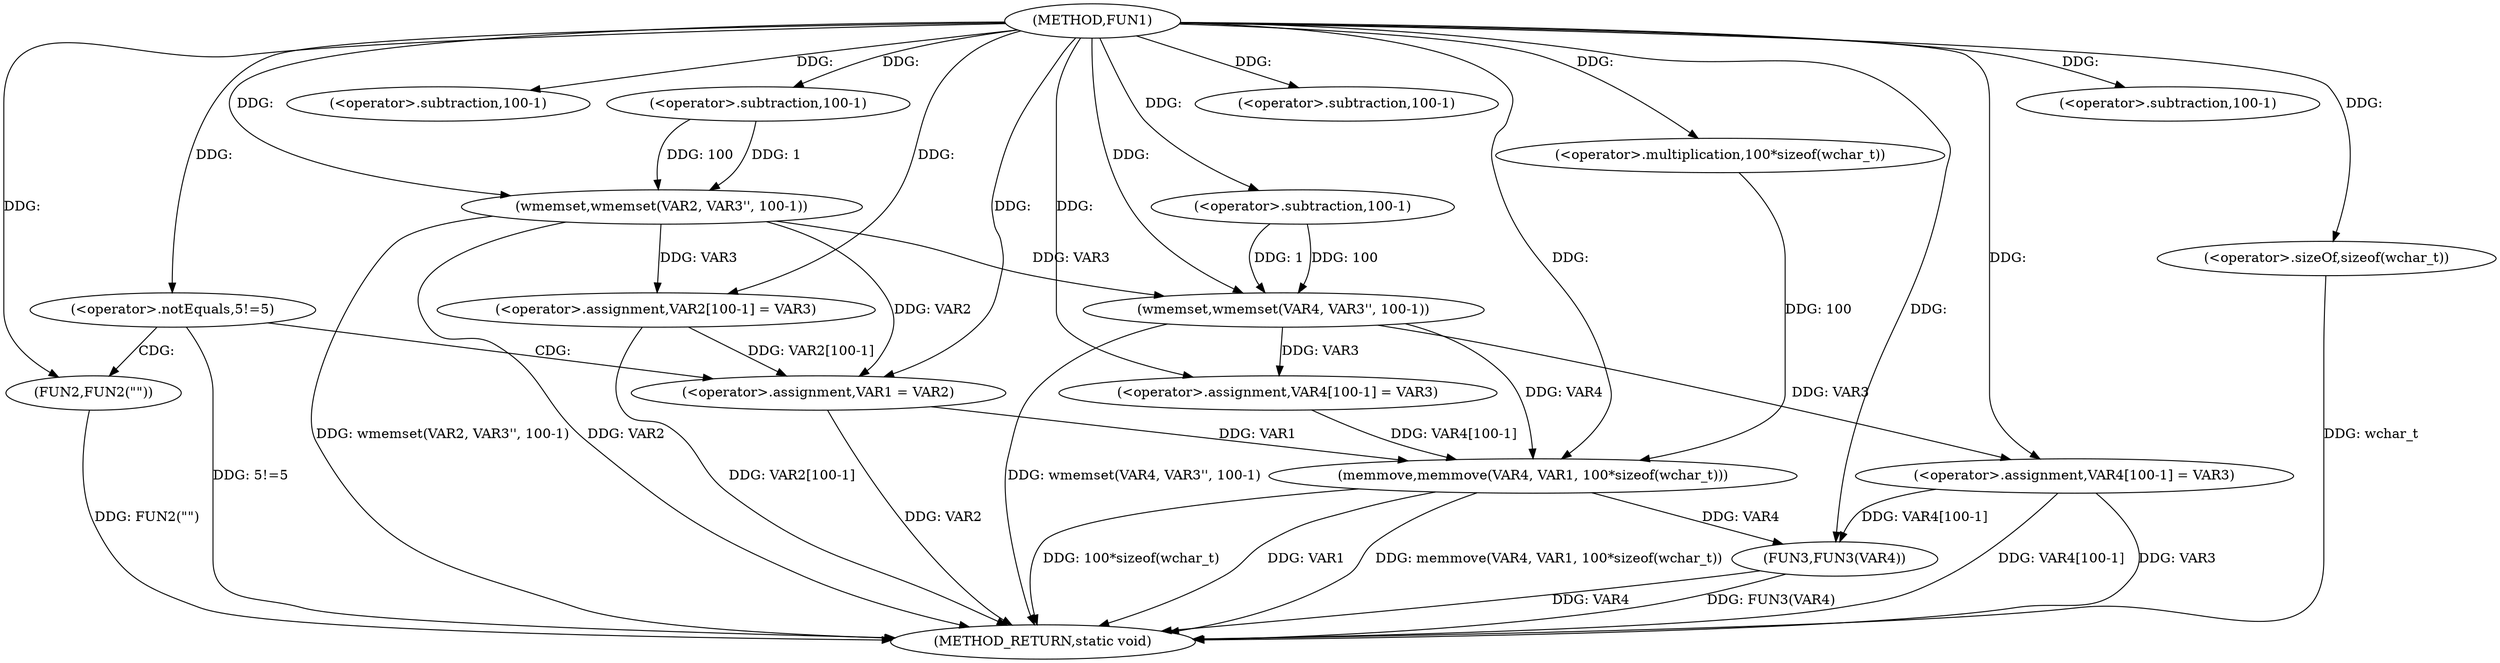 digraph FUN1 {  
"1000100" [label = "(METHOD,FUN1)" ]
"1000160" [label = "(METHOD_RETURN,static void)" ]
"1000104" [label = "(wmemset,wmemset(VAR2, VAR3'', 100-1))" ]
"1000107" [label = "(<operator>.subtraction,100-1)" ]
"1000110" [label = "(<operator>.assignment,VAR2[100-1] = VAR3)" ]
"1000113" [label = "(<operator>.subtraction,100-1)" ]
"1000118" [label = "(<operator>.notEquals,5!=5)" ]
"1000122" [label = "(FUN2,FUN2(\"\"))" ]
"1000126" [label = "(<operator>.assignment,VAR1 = VAR2)" ]
"1000131" [label = "(wmemset,wmemset(VAR4, VAR3'', 100-1))" ]
"1000134" [label = "(<operator>.subtraction,100-1)" ]
"1000137" [label = "(<operator>.assignment,VAR4[100-1] = VAR3)" ]
"1000140" [label = "(<operator>.subtraction,100-1)" ]
"1000144" [label = "(memmove,memmove(VAR4, VAR1, 100*sizeof(wchar_t)))" ]
"1000147" [label = "(<operator>.multiplication,100*sizeof(wchar_t))" ]
"1000149" [label = "(<operator>.sizeOf,sizeof(wchar_t))" ]
"1000151" [label = "(<operator>.assignment,VAR4[100-1] = VAR3)" ]
"1000154" [label = "(<operator>.subtraction,100-1)" ]
"1000158" [label = "(FUN3,FUN3(VAR4))" ]
  "1000158" -> "1000160"  [ label = "DDG: VAR4"] 
  "1000151" -> "1000160"  [ label = "DDG: VAR3"] 
  "1000104" -> "1000160"  [ label = "DDG: wmemset(VAR2, VAR3'', 100-1)"] 
  "1000104" -> "1000160"  [ label = "DDG: VAR2"] 
  "1000151" -> "1000160"  [ label = "DDG: VAR4[100-1]"] 
  "1000118" -> "1000160"  [ label = "DDG: 5!=5"] 
  "1000122" -> "1000160"  [ label = "DDG: FUN2(\"\")"] 
  "1000149" -> "1000160"  [ label = "DDG: wchar_t"] 
  "1000126" -> "1000160"  [ label = "DDG: VAR2"] 
  "1000144" -> "1000160"  [ label = "DDG: VAR1"] 
  "1000131" -> "1000160"  [ label = "DDG: wmemset(VAR4, VAR3'', 100-1)"] 
  "1000158" -> "1000160"  [ label = "DDG: FUN3(VAR4)"] 
  "1000144" -> "1000160"  [ label = "DDG: memmove(VAR4, VAR1, 100*sizeof(wchar_t))"] 
  "1000144" -> "1000160"  [ label = "DDG: 100*sizeof(wchar_t)"] 
  "1000110" -> "1000160"  [ label = "DDG: VAR2[100-1]"] 
  "1000100" -> "1000104"  [ label = "DDG: "] 
  "1000107" -> "1000104"  [ label = "DDG: 100"] 
  "1000107" -> "1000104"  [ label = "DDG: 1"] 
  "1000100" -> "1000107"  [ label = "DDG: "] 
  "1000104" -> "1000110"  [ label = "DDG: VAR3"] 
  "1000100" -> "1000110"  [ label = "DDG: "] 
  "1000100" -> "1000113"  [ label = "DDG: "] 
  "1000100" -> "1000118"  [ label = "DDG: "] 
  "1000100" -> "1000122"  [ label = "DDG: "] 
  "1000104" -> "1000126"  [ label = "DDG: VAR2"] 
  "1000110" -> "1000126"  [ label = "DDG: VAR2[100-1]"] 
  "1000100" -> "1000126"  [ label = "DDG: "] 
  "1000100" -> "1000131"  [ label = "DDG: "] 
  "1000104" -> "1000131"  [ label = "DDG: VAR3"] 
  "1000134" -> "1000131"  [ label = "DDG: 100"] 
  "1000134" -> "1000131"  [ label = "DDG: 1"] 
  "1000100" -> "1000134"  [ label = "DDG: "] 
  "1000131" -> "1000137"  [ label = "DDG: VAR3"] 
  "1000100" -> "1000137"  [ label = "DDG: "] 
  "1000100" -> "1000140"  [ label = "DDG: "] 
  "1000131" -> "1000144"  [ label = "DDG: VAR4"] 
  "1000137" -> "1000144"  [ label = "DDG: VAR4[100-1]"] 
  "1000100" -> "1000144"  [ label = "DDG: "] 
  "1000126" -> "1000144"  [ label = "DDG: VAR1"] 
  "1000147" -> "1000144"  [ label = "DDG: 100"] 
  "1000100" -> "1000147"  [ label = "DDG: "] 
  "1000100" -> "1000149"  [ label = "DDG: "] 
  "1000100" -> "1000151"  [ label = "DDG: "] 
  "1000131" -> "1000151"  [ label = "DDG: VAR3"] 
  "1000100" -> "1000154"  [ label = "DDG: "] 
  "1000151" -> "1000158"  [ label = "DDG: VAR4[100-1]"] 
  "1000144" -> "1000158"  [ label = "DDG: VAR4"] 
  "1000100" -> "1000158"  [ label = "DDG: "] 
  "1000118" -> "1000122"  [ label = "CDG: "] 
  "1000118" -> "1000126"  [ label = "CDG: "] 
}
